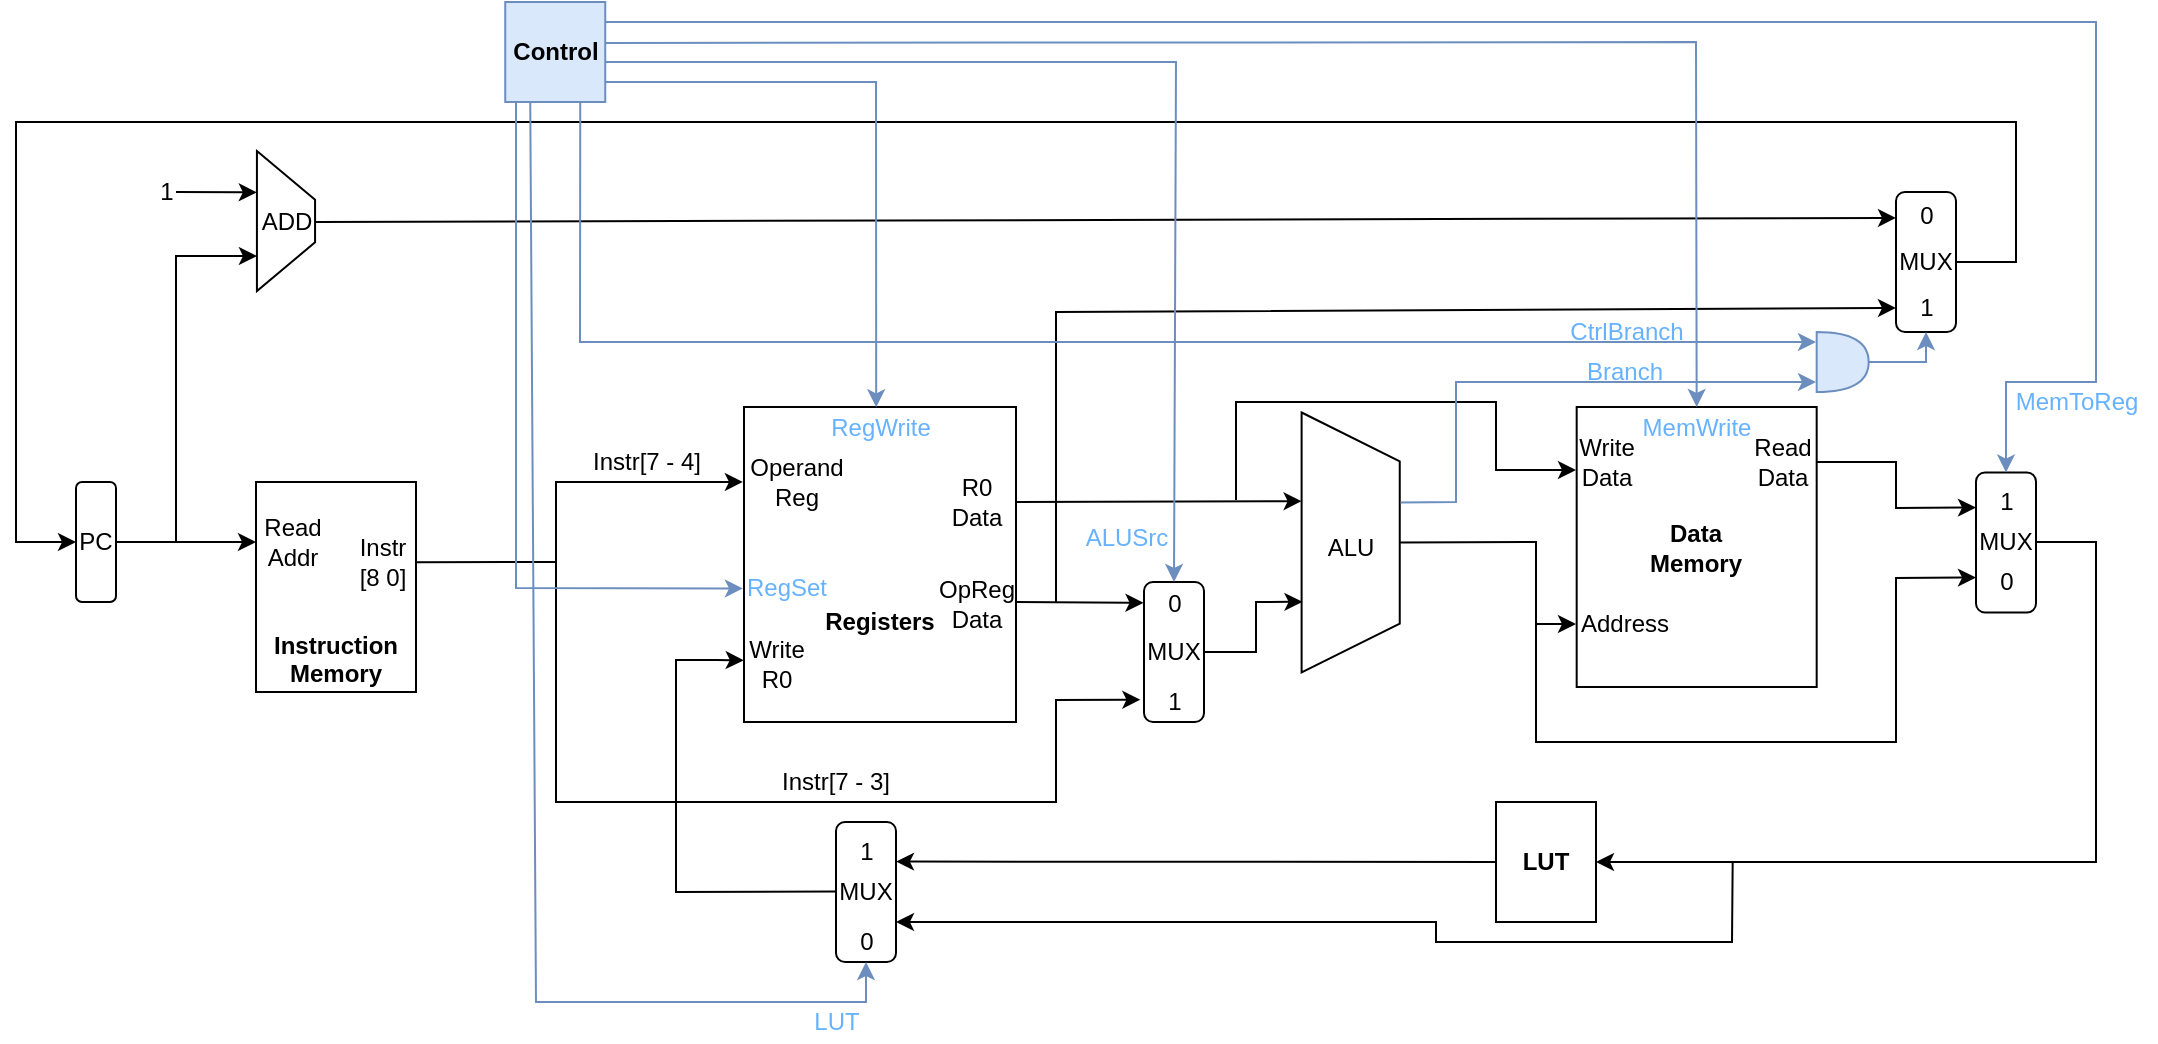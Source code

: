 <mxfile version="20.8.16" type="device"><diagram id="C5RBs43oDa-KdzZeNtuy" name="Page-1"><mxGraphModel dx="1594" dy="881" grid="1" gridSize="10" guides="1" tooltips="1" connect="1" arrows="1" fold="1" page="1" pageScale="1" pageWidth="827" pageHeight="1169" background="#FFFFFF" math="0" shadow="0"><root><mxCell id="WIyWlLk6GJQsqaUBKTNV-0"/><mxCell id="WIyWlLk6GJQsqaUBKTNV-1" parent="WIyWlLk6GJQsqaUBKTNV-0"/><mxCell id="84tNB71Xe93xHdCOPbpv-0" value="&lt;b&gt;&lt;br&gt;&lt;br&gt;&lt;br&gt;&lt;br&gt;&lt;br&gt;Instruction&lt;br&gt;Memory&lt;/b&gt;" style="rounded=0;whiteSpace=wrap;html=1;" parent="WIyWlLk6GJQsqaUBKTNV-1" vertex="1"><mxGeometry x="200" y="570" width="80" height="105" as="geometry"/></mxCell><mxCell id="84tNB71Xe93xHdCOPbpv-2" value="Instr&lt;br&gt;[8 0]" style="text;html=1;align=center;verticalAlign=middle;resizable=0;points=[];autosize=1;strokeColor=none;fillColor=none;labelBorderColor=none;spacing=0;" parent="WIyWlLk6GJQsqaUBKTNV-1" vertex="1"><mxGeometry x="243" y="590" width="40" height="40" as="geometry"/></mxCell><mxCell id="84tNB71Xe93xHdCOPbpv-3" value="Read&lt;br&gt;Addr" style="text;html=1;align=center;verticalAlign=middle;resizable=0;points=[];autosize=1;strokeColor=none;fillColor=none;" parent="WIyWlLk6GJQsqaUBKTNV-1" vertex="1"><mxGeometry x="193" y="580.26" width="50" height="40" as="geometry"/></mxCell><mxCell id="84tNB71Xe93xHdCOPbpv-4" value="&lt;b&gt;&lt;br&gt;&lt;br&gt;&lt;br&gt;&lt;br&gt;Registers&lt;/b&gt;" style="rounded=0;whiteSpace=wrap;html=1;" parent="WIyWlLk6GJQsqaUBKTNV-1" vertex="1"><mxGeometry x="444" y="532.5" width="136" height="157.5" as="geometry"/></mxCell><mxCell id="84tNB71Xe93xHdCOPbpv-5" value="R0&lt;br&gt;Data" style="text;html=1;align=center;verticalAlign=middle;resizable=0;points=[];autosize=1;strokeColor=none;fillColor=none;spacing=0;" parent="WIyWlLk6GJQsqaUBKTNV-1" vertex="1"><mxGeometry x="540" y="560" width="40" height="40" as="geometry"/></mxCell><mxCell id="84tNB71Xe93xHdCOPbpv-6" value="Operand&lt;br&gt;Reg" style="text;html=1;align=center;verticalAlign=middle;resizable=0;points=[];autosize=1;strokeColor=none;fillColor=none;spacing=0;" parent="WIyWlLk6GJQsqaUBKTNV-1" vertex="1"><mxGeometry x="435" y="550" width="70" height="40" as="geometry"/></mxCell><mxCell id="84tNB71Xe93xHdCOPbpv-10" value="Instr[7 - 4]" style="text;html=1;align=center;verticalAlign=middle;resizable=0;points=[];autosize=1;strokeColor=none;fillColor=none;spacing=0;" parent="WIyWlLk6GJQsqaUBKTNV-1" vertex="1"><mxGeometry x="360" y="550" width="70" height="20" as="geometry"/></mxCell><mxCell id="84tNB71Xe93xHdCOPbpv-17" value="Write&lt;br&gt;R0" style="text;html=1;align=center;verticalAlign=middle;resizable=0;points=[];autosize=1;strokeColor=none;fillColor=none;spacing=0;" parent="WIyWlLk6GJQsqaUBKTNV-1" vertex="1"><mxGeometry x="435" y="641" width="50" height="40" as="geometry"/></mxCell><mxCell id="84tNB71Xe93xHdCOPbpv-19" value="OpReg&lt;br&gt;Data" style="text;html=1;align=center;verticalAlign=middle;resizable=0;points=[];autosize=1;strokeColor=none;fillColor=none;spacing=0;" parent="WIyWlLk6GJQsqaUBKTNV-1" vertex="1"><mxGeometry x="530" y="611" width="60" height="40" as="geometry"/></mxCell><mxCell id="84tNB71Xe93xHdCOPbpv-20" value="" style="shape=trapezoid;perimeter=trapezoidPerimeter;whiteSpace=wrap;html=1;fixedSize=1;labelBorderColor=none;rotation=90;direction=east;size=24.38;" parent="WIyWlLk6GJQsqaUBKTNV-1" vertex="1"><mxGeometry x="682.34" y="575.72" width="130" height="49.07" as="geometry"/></mxCell><mxCell id="84tNB71Xe93xHdCOPbpv-21" value="ALU" style="text;html=1;align=center;verticalAlign=middle;resizable=0;points=[];autosize=1;strokeColor=none;fillColor=none;" parent="WIyWlLk6GJQsqaUBKTNV-1" vertex="1"><mxGeometry x="722.34" y="587.5" width="50" height="30" as="geometry"/></mxCell><mxCell id="84tNB71Xe93xHdCOPbpv-25" value="MUX" style="rounded=1;whiteSpace=wrap;html=1;labelBorderColor=none;" parent="WIyWlLk6GJQsqaUBKTNV-1" vertex="1"><mxGeometry x="644" y="620" width="30" height="70" as="geometry"/></mxCell><mxCell id="84tNB71Xe93xHdCOPbpv-26" value="0" style="text;html=1;align=center;verticalAlign=middle;resizable=0;points=[];autosize=1;strokeColor=none;fillColor=none;spacing=0;" parent="WIyWlLk6GJQsqaUBKTNV-1" vertex="1"><mxGeometry x="644" y="621" width="30" height="20" as="geometry"/></mxCell><mxCell id="84tNB71Xe93xHdCOPbpv-27" value="1" style="text;html=1;align=center;verticalAlign=middle;resizable=0;points=[];autosize=1;strokeColor=none;fillColor=none;spacing=0;" parent="WIyWlLk6GJQsqaUBKTNV-1" vertex="1"><mxGeometry x="644" y="670" width="30" height="20" as="geometry"/></mxCell><mxCell id="84tNB71Xe93xHdCOPbpv-30" value="Instr[7 - 3]" style="text;html=1;strokeColor=none;fillColor=none;align=center;verticalAlign=middle;whiteSpace=wrap;rounded=0;spacing=0;" parent="WIyWlLk6GJQsqaUBKTNV-1" vertex="1"><mxGeometry x="460" y="710" width="60" height="20" as="geometry"/></mxCell><mxCell id="84tNB71Xe93xHdCOPbpv-47" value="" style="endArrow=classic;html=1;rounded=0;entryX=-0.06;entryY=0.442;entryDx=0;entryDy=0;entryPerimeter=0;" parent="WIyWlLk6GJQsqaUBKTNV-1" target="84tNB71Xe93xHdCOPbpv-27" edge="1"><mxGeometry width="50" height="50" relative="1" as="geometry"><mxPoint x="350" y="600" as="sourcePoint"/><mxPoint x="680" y="670" as="targetPoint"/><Array as="points"><mxPoint x="350" y="730"/><mxPoint x="600" y="730"/><mxPoint x="600" y="679"/></Array></mxGeometry></mxCell><mxCell id="84tNB71Xe93xHdCOPbpv-49" value="&lt;b&gt;Data&lt;br&gt;Memory&lt;/b&gt;" style="whiteSpace=wrap;html=1;labelBorderColor=none;" parent="WIyWlLk6GJQsqaUBKTNV-1" vertex="1"><mxGeometry x="860.34" y="532.5" width="120" height="140" as="geometry"/></mxCell><mxCell id="84tNB71Xe93xHdCOPbpv-50" value="Address" style="text;html=1;align=center;verticalAlign=middle;resizable=0;points=[];autosize=1;strokeColor=none;fillColor=none;spacing=0;" parent="WIyWlLk6GJQsqaUBKTNV-1" vertex="1"><mxGeometry x="854.34" y="631" width="60" height="20" as="geometry"/></mxCell><mxCell id="84tNB71Xe93xHdCOPbpv-53" value="Write&lt;br&gt;Data" style="text;html=1;align=center;verticalAlign=middle;resizable=0;points=[];autosize=1;strokeColor=none;fillColor=none;spacing=0;" parent="WIyWlLk6GJQsqaUBKTNV-1" vertex="1"><mxGeometry x="850" y="540" width="50" height="40" as="geometry"/></mxCell><mxCell id="84tNB71Xe93xHdCOPbpv-57" value="" style="endArrow=classic;html=1;rounded=0;entryX=-0.004;entryY=0.238;entryDx=0;entryDy=0;entryPerimeter=0;" parent="WIyWlLk6GJQsqaUBKTNV-1" target="84tNB71Xe93xHdCOPbpv-4" edge="1"><mxGeometry width="50" height="50" relative="1" as="geometry"><mxPoint x="280" y="610.13" as="sourcePoint"/><mxPoint x="440" y="570" as="targetPoint"/><Array as="points"><mxPoint x="350" y="610"/><mxPoint x="350" y="570"/></Array></mxGeometry></mxCell><mxCell id="8nqB5ntksYivkrrVWiPp-0" value="" style="shape=image;html=1;verticalAlign=top;verticalLabelPosition=bottom;labelBackgroundColor=#ffffff;imageAspect=0;aspect=fixed;image=https://cdn0.iconfinder.com/data/icons/octicons/1024/primitive-dot-128.png" parent="WIyWlLk6GJQsqaUBKTNV-1" vertex="1"><mxGeometry x="344" y="603.76" width="11.24" height="11.24" as="geometry"/></mxCell><mxCell id="8nqB5ntksYivkrrVWiPp-3" value="" style="shape=image;html=1;verticalAlign=top;verticalLabelPosition=bottom;labelBackgroundColor=#ffffff;imageAspect=0;aspect=fixed;image=https://cdn0.iconfinder.com/data/icons/octicons/1024/primitive-dot-128.png" parent="WIyWlLk6GJQsqaUBKTNV-1" vertex="1"><mxGeometry x="685" y="575" width="10" height="10" as="geometry"/></mxCell><mxCell id="8nqB5ntksYivkrrVWiPp-9" value="" style="endArrow=classic;html=1;rounded=0;entryX=-0.008;entryY=0.149;entryDx=0;entryDy=0;entryPerimeter=0;" parent="WIyWlLk6GJQsqaUBKTNV-1" target="84tNB71Xe93xHdCOPbpv-25" edge="1"><mxGeometry width="50" height="50" relative="1" as="geometry"><mxPoint x="580" y="630" as="sourcePoint"/><mxPoint x="610" y="630" as="targetPoint"/></mxGeometry></mxCell><mxCell id="8nqB5ntksYivkrrVWiPp-10" value="" style="endArrow=classic;html=1;rounded=0;" parent="WIyWlLk6GJQsqaUBKTNV-1" edge="1"><mxGeometry width="50" height="50" relative="1" as="geometry"><mxPoint x="690" y="579" as="sourcePoint"/><mxPoint x="860" y="564" as="targetPoint"/><Array as="points"><mxPoint x="690" y="530"/><mxPoint x="820" y="530"/><mxPoint x="820" y="564"/></Array></mxGeometry></mxCell><mxCell id="8nqB5ntksYivkrrVWiPp-12" value="Read&lt;br&gt;Data" style="text;html=1;align=center;verticalAlign=middle;resizable=0;points=[];autosize=1;strokeColor=none;fillColor=none;" parent="WIyWlLk6GJQsqaUBKTNV-1" vertex="1"><mxGeometry x="938.34" y="540" width="50" height="40" as="geometry"/></mxCell><mxCell id="8nqB5ntksYivkrrVWiPp-13" value="" style="shape=image;html=1;verticalAlign=top;verticalLabelPosition=bottom;labelBackgroundColor=#ffffff;imageAspect=0;aspect=fixed;image=https://cdn0.iconfinder.com/data/icons/octicons/1024/primitive-dot-128.png" parent="WIyWlLk6GJQsqaUBKTNV-1" vertex="1"><mxGeometry x="835" y="636.26" width="10" height="10" as="geometry"/></mxCell><mxCell id="8nqB5ntksYivkrrVWiPp-14" value="" style="endArrow=classic;html=1;rounded=0;exitX=0.997;exitY=0.196;exitDx=0;exitDy=0;exitPerimeter=0;entryX=0;entryY=0.25;entryDx=0;entryDy=0;" parent="WIyWlLk6GJQsqaUBKTNV-1" source="84tNB71Xe93xHdCOPbpv-49" target="8nqB5ntksYivkrrVWiPp-15" edge="1"><mxGeometry width="50" height="50" relative="1" as="geometry"><mxPoint x="1010" y="560" as="sourcePoint"/><mxPoint x="1050" y="580" as="targetPoint"/><Array as="points"><mxPoint x="1020" y="560"/><mxPoint x="1020" y="583"/></Array></mxGeometry></mxCell><mxCell id="8nqB5ntksYivkrrVWiPp-15" value="MUX" style="rounded=1;whiteSpace=wrap;html=1;labelBorderColor=none;" parent="WIyWlLk6GJQsqaUBKTNV-1" vertex="1"><mxGeometry x="1060" y="565.26" width="30" height="70" as="geometry"/></mxCell><mxCell id="8nqB5ntksYivkrrVWiPp-16" value="1" style="text;html=1;align=center;verticalAlign=middle;resizable=0;points=[];autosize=1;strokeColor=none;fillColor=none;spacing=0;" parent="WIyWlLk6GJQsqaUBKTNV-1" vertex="1"><mxGeometry x="1060" y="570" width="30" height="20" as="geometry"/></mxCell><mxCell id="8nqB5ntksYivkrrVWiPp-17" value="0" style="text;html=1;align=center;verticalAlign=middle;resizable=0;points=[];autosize=1;strokeColor=none;fillColor=none;spacing=0;" parent="WIyWlLk6GJQsqaUBKTNV-1" vertex="1"><mxGeometry x="1060" y="610" width="30" height="20" as="geometry"/></mxCell><mxCell id="8nqB5ntksYivkrrVWiPp-18" value="" style="endArrow=classic;html=1;rounded=0;exitX=0.5;exitY=0;exitDx=0;exitDy=0;entryX=0;entryY=0.75;entryDx=0;entryDy=0;" parent="WIyWlLk6GJQsqaUBKTNV-1" source="84tNB71Xe93xHdCOPbpv-20" target="8nqB5ntksYivkrrVWiPp-15" edge="1"><mxGeometry width="50" height="50" relative="1" as="geometry"><mxPoint x="780" y="600" as="sourcePoint"/><mxPoint x="930" y="750.278" as="targetPoint"/><Array as="points"><mxPoint x="840" y="600"/><mxPoint x="840" y="700"/><mxPoint x="1020" y="700"/><mxPoint x="1020" y="618"/></Array></mxGeometry></mxCell><mxCell id="8nqB5ntksYivkrrVWiPp-19" value="" style="endArrow=classic;html=1;rounded=0;entryX=0.341;entryY=1;entryDx=0;entryDy=0;entryPerimeter=0;" parent="WIyWlLk6GJQsqaUBKTNV-1" target="84tNB71Xe93xHdCOPbpv-20" edge="1"><mxGeometry width="50" height="50" relative="1" as="geometry"><mxPoint x="580" y="580" as="sourcePoint"/><mxPoint x="630" y="530" as="targetPoint"/></mxGeometry></mxCell><mxCell id="8nqB5ntksYivkrrVWiPp-20" value="" style="endArrow=classic;html=1;rounded=0;exitX=1;exitY=0.5;exitDx=0;exitDy=0;entryX=0.728;entryY=0.991;entryDx=0;entryDy=0;entryPerimeter=0;" parent="WIyWlLk6GJQsqaUBKTNV-1" source="84tNB71Xe93xHdCOPbpv-25" target="84tNB71Xe93xHdCOPbpv-20" edge="1"><mxGeometry width="50" height="50" relative="1" as="geometry"><mxPoint x="680" y="660" as="sourcePoint"/><mxPoint x="720" y="630" as="targetPoint"/><Array as="points"><mxPoint x="700" y="655"/><mxPoint x="700" y="630"/></Array></mxGeometry></mxCell><mxCell id="8nqB5ntksYivkrrVWiPp-22" value="PC" style="rounded=1;whiteSpace=wrap;html=1;" parent="WIyWlLk6GJQsqaUBKTNV-1" vertex="1"><mxGeometry x="110" y="570" width="20" height="60" as="geometry"/></mxCell><mxCell id="8nqB5ntksYivkrrVWiPp-23" value="" style="endArrow=classic;html=1;rounded=0;entryX=0;entryY=0.286;entryDx=0;entryDy=0;entryPerimeter=0;" parent="WIyWlLk6GJQsqaUBKTNV-1" target="84tNB71Xe93xHdCOPbpv-0" edge="1"><mxGeometry width="50" height="50" relative="1" as="geometry"><mxPoint x="130" y="600" as="sourcePoint"/><mxPoint x="190" y="600" as="targetPoint"/></mxGeometry></mxCell><mxCell id="8nqB5ntksYivkrrVWiPp-24" value="" style="shape=trapezoid;perimeter=trapezoidPerimeter;whiteSpace=wrap;html=1;fixedSize=1;labelBorderColor=none;rotation=90;direction=east;size=24.38;" parent="WIyWlLk6GJQsqaUBKTNV-1" vertex="1"><mxGeometry x="180" y="425" width="70" height="29.07" as="geometry"/></mxCell><mxCell id="8nqB5ntksYivkrrVWiPp-25" value="ADD" style="text;html=1;align=center;verticalAlign=middle;resizable=0;points=[];autosize=1;strokeColor=none;fillColor=none;" parent="WIyWlLk6GJQsqaUBKTNV-1" vertex="1"><mxGeometry x="190.0" y="425" width="50" height="30" as="geometry"/></mxCell><mxCell id="8nqB5ntksYivkrrVWiPp-26" value="" style="endArrow=classic;html=1;rounded=0;entryX=0.75;entryY=1;entryDx=0;entryDy=0;" parent="WIyWlLk6GJQsqaUBKTNV-1" target="8nqB5ntksYivkrrVWiPp-24" edge="1"><mxGeometry width="50" height="50" relative="1" as="geometry"><mxPoint x="160" y="600" as="sourcePoint"/><mxPoint x="210" y="550" as="targetPoint"/><Array as="points"><mxPoint x="160" y="457"/></Array></mxGeometry></mxCell><mxCell id="8nqB5ntksYivkrrVWiPp-27" value="1" style="text;html=1;align=center;verticalAlign=middle;resizable=0;points=[];autosize=1;strokeColor=none;fillColor=none;" parent="WIyWlLk6GJQsqaUBKTNV-1" vertex="1"><mxGeometry x="140" y="410" width="30" height="30" as="geometry"/></mxCell><mxCell id="8nqB5ntksYivkrrVWiPp-28" value="" style="endArrow=classic;html=1;rounded=0;entryX=0.295;entryY=1.002;entryDx=0;entryDy=0;entryPerimeter=0;" parent="WIyWlLk6GJQsqaUBKTNV-1" target="8nqB5ntksYivkrrVWiPp-24" edge="1"><mxGeometry width="50" height="50" relative="1" as="geometry"><mxPoint x="160" y="425" as="sourcePoint"/><mxPoint x="190" y="375" as="targetPoint"/></mxGeometry></mxCell><mxCell id="8nqB5ntksYivkrrVWiPp-30" value="MUX" style="rounded=1;whiteSpace=wrap;html=1;labelBorderColor=none;" parent="WIyWlLk6GJQsqaUBKTNV-1" vertex="1"><mxGeometry x="1020" y="425" width="30" height="70" as="geometry"/></mxCell><mxCell id="8nqB5ntksYivkrrVWiPp-31" value="0" style="text;html=1;align=center;verticalAlign=middle;resizable=0;points=[];autosize=1;strokeColor=none;fillColor=none;spacing=0;" parent="WIyWlLk6GJQsqaUBKTNV-1" vertex="1"><mxGeometry x="1020" y="427.47" width="30" height="20" as="geometry"/></mxCell><mxCell id="8nqB5ntksYivkrrVWiPp-32" value="1" style="text;html=1;align=center;verticalAlign=middle;resizable=0;points=[];autosize=1;strokeColor=none;fillColor=none;spacing=0;" parent="WIyWlLk6GJQsqaUBKTNV-1" vertex="1"><mxGeometry x="1020" y="472.93" width="30" height="20" as="geometry"/></mxCell><mxCell id="8nqB5ntksYivkrrVWiPp-33" value="" style="endArrow=classic;html=1;rounded=0;entryX=0;entryY=0.185;entryDx=0;entryDy=0;entryPerimeter=0;" parent="WIyWlLk6GJQsqaUBKTNV-1" target="8nqB5ntksYivkrrVWiPp-30" edge="1"><mxGeometry width="50" height="50" relative="1" as="geometry"><mxPoint x="230" y="440" as="sourcePoint"/><mxPoint x="670" y="440" as="targetPoint"/></mxGeometry></mxCell><mxCell id="8nqB5ntksYivkrrVWiPp-34" value="" style="endArrow=classic;html=1;rounded=0;entryX=0;entryY=0.828;entryDx=0;entryDy=0;entryPerimeter=0;" parent="WIyWlLk6GJQsqaUBKTNV-1" target="8nqB5ntksYivkrrVWiPp-30" edge="1"><mxGeometry width="50" height="50" relative="1" as="geometry"><mxPoint x="600" y="630" as="sourcePoint"/><mxPoint x="670" y="420" as="targetPoint"/><Array as="points"><mxPoint x="600" y="485"/></Array></mxGeometry></mxCell><mxCell id="8nqB5ntksYivkrrVWiPp-35" value="" style="shape=image;html=1;verticalAlign=top;verticalLabelPosition=bottom;labelBackgroundColor=#ffffff;imageAspect=0;aspect=fixed;image=https://cdn0.iconfinder.com/data/icons/octicons/1024/primitive-dot-128.png" parent="WIyWlLk6GJQsqaUBKTNV-1" vertex="1"><mxGeometry x="595" y="625.26" width="10" height="10" as="geometry"/></mxCell><mxCell id="NI8n265T6zTZ4vRnl_bv-0" value="" style="endArrow=classic;html=1;rounded=0;entryX=0;entryY=0.5;entryDx=0;entryDy=0;exitX=1;exitY=0.5;exitDx=0;exitDy=0;" parent="WIyWlLk6GJQsqaUBKTNV-1" target="8nqB5ntksYivkrrVWiPp-22" edge="1" source="8nqB5ntksYivkrrVWiPp-30"><mxGeometry width="50" height="50" relative="1" as="geometry"><mxPoint x="1060" y="460" as="sourcePoint"/><mxPoint x="780" y="461.78" as="targetPoint"/><Array as="points"><mxPoint x="1070" y="460"/><mxPoint x="1080" y="460"/><mxPoint x="1080" y="390"/><mxPoint x="80" y="390"/><mxPoint x="80" y="600"/></Array></mxGeometry></mxCell><mxCell id="9bbqLS5k0_D06qwIBf4m-0" value="" style="endArrow=classic;html=1;rounded=0;" edge="1" parent="WIyWlLk6GJQsqaUBKTNV-1"><mxGeometry width="50" height="50" relative="1" as="geometry"><mxPoint x="840" y="641" as="sourcePoint"/><mxPoint x="860" y="641" as="targetPoint"/></mxGeometry></mxCell><mxCell id="9bbqLS5k0_D06qwIBf4m-1" value="RegWrite" style="text;html=1;align=center;verticalAlign=middle;resizable=0;points=[];autosize=1;strokeColor=none;fillColor=none;spacing=0;fontColor=#66B2FF;" vertex="1" parent="WIyWlLk6GJQsqaUBKTNV-1"><mxGeometry x="477" y="532.5" width="70" height="20" as="geometry"/></mxCell><mxCell id="9bbqLS5k0_D06qwIBf4m-2" value="MemWrite" style="text;html=1;align=center;verticalAlign=middle;resizable=0;points=[];autosize=1;strokeColor=none;fillColor=none;spacing=0;fontColor=#66B2FF;" vertex="1" parent="WIyWlLk6GJQsqaUBKTNV-1"><mxGeometry x="885.34" y="532.5" width="70" height="20" as="geometry"/></mxCell><mxCell id="9bbqLS5k0_D06qwIBf4m-3" value="&lt;b&gt;LUT&lt;/b&gt;" style="rounded=0;whiteSpace=wrap;html=1;" vertex="1" parent="WIyWlLk6GJQsqaUBKTNV-1"><mxGeometry x="820" y="730" width="50" height="60" as="geometry"/></mxCell><mxCell id="9bbqLS5k0_D06qwIBf4m-4" value="" style="endArrow=classic;html=1;rounded=0;entryX=1;entryY=0.5;entryDx=0;entryDy=0;" edge="1" parent="WIyWlLk6GJQsqaUBKTNV-1" target="9bbqLS5k0_D06qwIBf4m-3"><mxGeometry width="50" height="50" relative="1" as="geometry"><mxPoint x="1090" y="600" as="sourcePoint"/><mxPoint x="1160" y="600" as="targetPoint"/><Array as="points"><mxPoint x="1120" y="600"/><mxPoint x="1120" y="760"/></Array></mxGeometry></mxCell><mxCell id="9bbqLS5k0_D06qwIBf4m-5" value="MUX" style="rounded=1;whiteSpace=wrap;html=1;labelBorderColor=none;" vertex="1" parent="WIyWlLk6GJQsqaUBKTNV-1"><mxGeometry x="490" y="740" width="30" height="70" as="geometry"/></mxCell><mxCell id="9bbqLS5k0_D06qwIBf4m-6" value="" style="endArrow=classic;html=1;rounded=0;exitX=0;exitY=0.5;exitDx=0;exitDy=0;" edge="1" parent="WIyWlLk6GJQsqaUBKTNV-1" source="9bbqLS5k0_D06qwIBf4m-3"><mxGeometry width="50" height="50" relative="1" as="geometry"><mxPoint x="560" y="759.8" as="sourcePoint"/><mxPoint x="520" y="759.8" as="targetPoint"/></mxGeometry></mxCell><mxCell id="9bbqLS5k0_D06qwIBf4m-7" value="" style="endArrow=classic;html=1;rounded=0;entryX=1;entryY=0.714;entryDx=0;entryDy=0;entryPerimeter=0;" edge="1" parent="WIyWlLk6GJQsqaUBKTNV-1" target="9bbqLS5k0_D06qwIBf4m-5"><mxGeometry width="50" height="50" relative="1" as="geometry"><mxPoint x="938.34" y="760" as="sourcePoint"/><mxPoint x="610" y="830" as="targetPoint"/><Array as="points"><mxPoint x="938" y="800"/><mxPoint x="790" y="800"/><mxPoint x="790" y="790"/></Array></mxGeometry></mxCell><mxCell id="9bbqLS5k0_D06qwIBf4m-8" value="" style="shape=image;html=1;verticalAlign=top;verticalLabelPosition=bottom;labelBackgroundColor=#ffffff;imageAspect=0;aspect=fixed;image=https://cdn0.iconfinder.com/data/icons/octicons/1024/primitive-dot-128.png" vertex="1" parent="WIyWlLk6GJQsqaUBKTNV-1"><mxGeometry x="933.34" y="755" width="10" height="10" as="geometry"/></mxCell><mxCell id="9bbqLS5k0_D06qwIBf4m-9" value="0" style="text;html=1;align=center;verticalAlign=middle;resizable=0;points=[];autosize=1;strokeColor=none;fillColor=none;spacing=0;" vertex="1" parent="WIyWlLk6GJQsqaUBKTNV-1"><mxGeometry x="490" y="790" width="30" height="20" as="geometry"/></mxCell><mxCell id="9bbqLS5k0_D06qwIBf4m-10" value="1" style="text;html=1;align=center;verticalAlign=middle;resizable=0;points=[];autosize=1;strokeColor=none;fillColor=none;spacing=0;" vertex="1" parent="WIyWlLk6GJQsqaUBKTNV-1"><mxGeometry x="490" y="745" width="30" height="20" as="geometry"/></mxCell><mxCell id="9bbqLS5k0_D06qwIBf4m-11" value="" style="endArrow=classic;html=1;rounded=0;entryX=-0.001;entryY=0.804;entryDx=0;entryDy=0;entryPerimeter=0;" edge="1" parent="WIyWlLk6GJQsqaUBKTNV-1" target="84tNB71Xe93xHdCOPbpv-4"><mxGeometry width="50" height="50" relative="1" as="geometry"><mxPoint x="490" y="774.71" as="sourcePoint"/><mxPoint x="420" y="660" as="targetPoint"/><Array as="points"><mxPoint x="410" y="775"/><mxPoint x="410" y="659"/><mxPoint x="430" y="659"/></Array></mxGeometry></mxCell><mxCell id="9bbqLS5k0_D06qwIBf4m-12" value="&lt;b&gt;Control&lt;/b&gt;" style="rounded=0;whiteSpace=wrap;html=1;fillColor=#dae8fc;strokeColor=#6c8ebf;" vertex="1" parent="WIyWlLk6GJQsqaUBKTNV-1"><mxGeometry x="324.62" y="330" width="50" height="50" as="geometry"/></mxCell><mxCell id="9bbqLS5k0_D06qwIBf4m-13" value="" style="endArrow=classic;html=1;rounded=0;fillColor=#dae8fc;strokeColor=#6c8ebf;entryX=0.486;entryY=0.001;entryDx=0;entryDy=0;entryPerimeter=0;" edge="1" parent="WIyWlLk6GJQsqaUBKTNV-1" target="84tNB71Xe93xHdCOPbpv-4"><mxGeometry width="50" height="50" relative="1" as="geometry"><mxPoint x="374.62" y="370" as="sourcePoint"/><mxPoint x="510" y="530" as="targetPoint"/><Array as="points"><mxPoint x="510" y="370"/></Array></mxGeometry></mxCell><mxCell id="9bbqLS5k0_D06qwIBf4m-14" value="" style="endArrow=classic;html=1;rounded=0;fillColor=#dae8fc;strokeColor=#6c8ebf;entryX=0.5;entryY=0;entryDx=0;entryDy=0;exitX=1.004;exitY=0.41;exitDx=0;exitDy=0;exitPerimeter=0;" edge="1" parent="WIyWlLk6GJQsqaUBKTNV-1" source="9bbqLS5k0_D06qwIBf4m-12" target="84tNB71Xe93xHdCOPbpv-49"><mxGeometry width="50" height="50" relative="1" as="geometry"><mxPoint x="374.62" y="360" as="sourcePoint"/><mxPoint x="910" y="520" as="targetPoint"/><Array as="points"><mxPoint x="920" y="350"/></Array></mxGeometry></mxCell><mxCell id="9bbqLS5k0_D06qwIBf4m-15" value="RegSet" style="text;html=1;align=center;verticalAlign=middle;resizable=0;points=[];autosize=1;strokeColor=none;fillColor=none;spacing=0;fontColor=#66B2FF;" vertex="1" parent="WIyWlLk6GJQsqaUBKTNV-1"><mxGeometry x="435" y="612.5" width="60" height="20" as="geometry"/></mxCell><mxCell id="9bbqLS5k0_D06qwIBf4m-17" value="" style="endArrow=classic;html=1;rounded=0;fontColor=#66B2FF;fillColor=#dae8fc;strokeColor=#6c8ebf;entryX=-0.004;entryY=0.576;entryDx=0;entryDy=0;entryPerimeter=0;" edge="1" parent="WIyWlLk6GJQsqaUBKTNV-1" target="84tNB71Xe93xHdCOPbpv-4"><mxGeometry width="50" height="50" relative="1" as="geometry"><mxPoint x="330" y="380" as="sourcePoint"/><mxPoint x="430" y="610" as="targetPoint"/><Array as="points"><mxPoint x="330" y="623"/></Array></mxGeometry></mxCell><mxCell id="9bbqLS5k0_D06qwIBf4m-18" value="" style="endArrow=classic;html=1;rounded=0;fontColor=#66B2FF;fillColor=#dae8fc;strokeColor=#6c8ebf;entryX=0.5;entryY=1;entryDx=0;entryDy=0;exitX=0.25;exitY=1;exitDx=0;exitDy=0;" edge="1" parent="WIyWlLk6GJQsqaUBKTNV-1" source="9bbqLS5k0_D06qwIBf4m-12" target="9bbqLS5k0_D06qwIBf4m-5"><mxGeometry width="50" height="50" relative="1" as="geometry"><mxPoint x="344" y="380" as="sourcePoint"/><mxPoint x="450" y="850" as="targetPoint"/><Array as="points"><mxPoint x="340" y="830"/><mxPoint x="505" y="830"/></Array></mxGeometry></mxCell><mxCell id="9bbqLS5k0_D06qwIBf4m-19" value="LUT" style="text;html=1;align=center;verticalAlign=middle;resizable=0;points=[];autosize=1;strokeColor=none;fillColor=none;spacing=0;fontColor=#66B2FF;" vertex="1" parent="WIyWlLk6GJQsqaUBKTNV-1"><mxGeometry x="470" y="830" width="40" height="20" as="geometry"/></mxCell><mxCell id="9bbqLS5k0_D06qwIBf4m-20" value="" style="endArrow=classic;html=1;rounded=0;fontColor=#66B2FF;fillColor=#dae8fc;strokeColor=#6c8ebf;entryX=0.5;entryY=0;entryDx=0;entryDy=0;" edge="1" parent="WIyWlLk6GJQsqaUBKTNV-1" target="84tNB71Xe93xHdCOPbpv-25"><mxGeometry width="50" height="50" relative="1" as="geometry"><mxPoint x="374.62" y="360" as="sourcePoint"/><mxPoint x="424.62" y="310" as="targetPoint"/><Array as="points"><mxPoint x="660" y="360"/></Array></mxGeometry></mxCell><mxCell id="9bbqLS5k0_D06qwIBf4m-21" value="ALUSrc" style="text;html=1;align=center;verticalAlign=middle;resizable=0;points=[];autosize=1;strokeColor=none;fillColor=none;spacing=0;fontColor=#66B2FF;" vertex="1" parent="WIyWlLk6GJQsqaUBKTNV-1"><mxGeometry x="605" y="587.5" width="60" height="20" as="geometry"/></mxCell><mxCell id="9bbqLS5k0_D06qwIBf4m-23" value="" style="endArrow=classic;html=1;rounded=0;fontColor=#66B2FF;fillColor=#dae8fc;strokeColor=#6c8ebf;entryX=0.5;entryY=0;entryDx=0;entryDy=0;" edge="1" parent="WIyWlLk6GJQsqaUBKTNV-1" target="8nqB5ntksYivkrrVWiPp-15"><mxGeometry width="50" height="50" relative="1" as="geometry"><mxPoint x="374.62" y="340" as="sourcePoint"/><mxPoint x="434.62" y="340" as="targetPoint"/><Array as="points"><mxPoint x="1120" y="340"/><mxPoint x="1120" y="520"/><mxPoint x="1075" y="520"/></Array></mxGeometry></mxCell><mxCell id="9bbqLS5k0_D06qwIBf4m-24" value="MemToReg" style="text;html=1;align=center;verticalAlign=middle;resizable=0;points=[];autosize=1;strokeColor=none;fillColor=none;spacing=0;fontColor=#66B2FF;" vertex="1" parent="WIyWlLk6GJQsqaUBKTNV-1"><mxGeometry x="1070" y="520" width="80" height="20" as="geometry"/></mxCell><mxCell id="9bbqLS5k0_D06qwIBf4m-25" value="" style="endArrow=classic;html=1;rounded=0;fontColor=#66B2FF;fillColor=#dae8fc;strokeColor=#6c8ebf;exitX=0.75;exitY=1;exitDx=0;exitDy=0;" edge="1" parent="WIyWlLk6GJQsqaUBKTNV-1" source="9bbqLS5k0_D06qwIBf4m-12"><mxGeometry width="50" height="50" relative="1" as="geometry"><mxPoint x="670" y="570" as="sourcePoint"/><mxPoint x="980" y="500" as="targetPoint"/><Array as="points"><mxPoint x="362" y="500"/></Array></mxGeometry></mxCell><mxCell id="9bbqLS5k0_D06qwIBf4m-26" value="" style="shape=or;whiteSpace=wrap;html=1;fillColor=#dae8fc;strokeColor=#6c8ebf;" vertex="1" parent="WIyWlLk6GJQsqaUBKTNV-1"><mxGeometry x="980.34" y="495" width="26" height="30" as="geometry"/></mxCell><mxCell id="9bbqLS5k0_D06qwIBf4m-27" value="" style="endArrow=classic;html=1;rounded=0;fontColor=#66B2FF;fillColor=#dae8fc;strokeColor=#6c8ebf;" edge="1" parent="WIyWlLk6GJQsqaUBKTNV-1"><mxGeometry width="50" height="50" relative="1" as="geometry"><mxPoint x="772.34" y="580.26" as="sourcePoint"/><mxPoint x="980" y="520" as="targetPoint"/><Array as="points"><mxPoint x="800" y="580"/><mxPoint x="800" y="520"/></Array></mxGeometry></mxCell><mxCell id="9bbqLS5k0_D06qwIBf4m-28" value="Branch" style="text;html=1;align=center;verticalAlign=middle;resizable=0;points=[];autosize=1;strokeColor=none;fillColor=none;spacing=0;fontColor=#66B2FF;" vertex="1" parent="WIyWlLk6GJQsqaUBKTNV-1"><mxGeometry x="854.34" y="505" width="60" height="20" as="geometry"/></mxCell><mxCell id="9bbqLS5k0_D06qwIBf4m-29" value="CtrlBranch" style="text;html=1;align=center;verticalAlign=middle;resizable=0;points=[];autosize=1;strokeColor=none;fillColor=none;spacing=0;fontColor=#66B2FF;" vertex="1" parent="WIyWlLk6GJQsqaUBKTNV-1"><mxGeometry x="845.0" y="485" width="80" height="20" as="geometry"/></mxCell><mxCell id="9bbqLS5k0_D06qwIBf4m-30" value="" style="endArrow=classic;html=1;rounded=0;fontColor=#66B2FF;fillColor=#dae8fc;strokeColor=#6c8ebf;exitX=1;exitY=0.5;exitDx=0;exitDy=0;exitPerimeter=0;entryX=0.5;entryY=1;entryDx=0;entryDy=0;" edge="1" parent="WIyWlLk6GJQsqaUBKTNV-1" source="9bbqLS5k0_D06qwIBf4m-26" target="8nqB5ntksYivkrrVWiPp-30"><mxGeometry width="50" height="50" relative="1" as="geometry"><mxPoint x="1020" y="540" as="sourcePoint"/><mxPoint x="1070" y="490" as="targetPoint"/><Array as="points"><mxPoint x="1035" y="510"/></Array></mxGeometry></mxCell></root></mxGraphModel></diagram></mxfile>